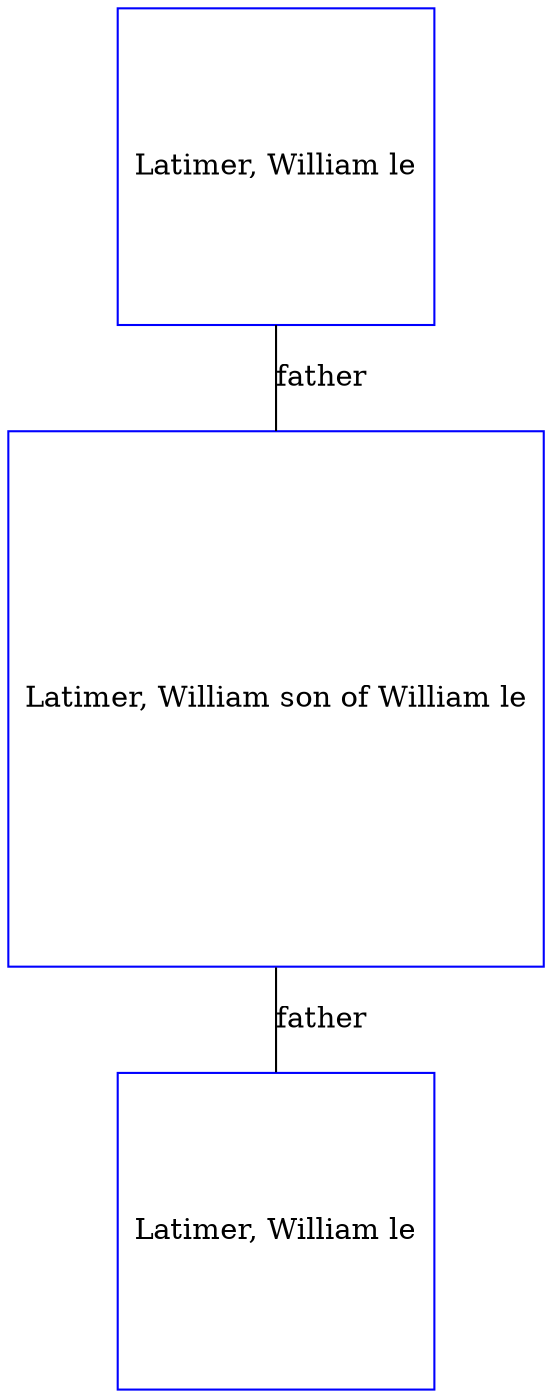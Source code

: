 digraph D {
    edge [dir=none];    node [shape=box];    "013596"   [label="Latimer, William le", shape=box, regular=1, color="blue"] ;
"002506"   [label="Latimer, William le", shape=box, regular=1, color="blue"] ;
"010101"   [label="Latimer, William son of William le", shape=box, regular=1, color="blue"] ;
010101->013596 [label="father",arrowsize=0.0]; 
002506->010101 [label="father",arrowsize=0.0]; 
}